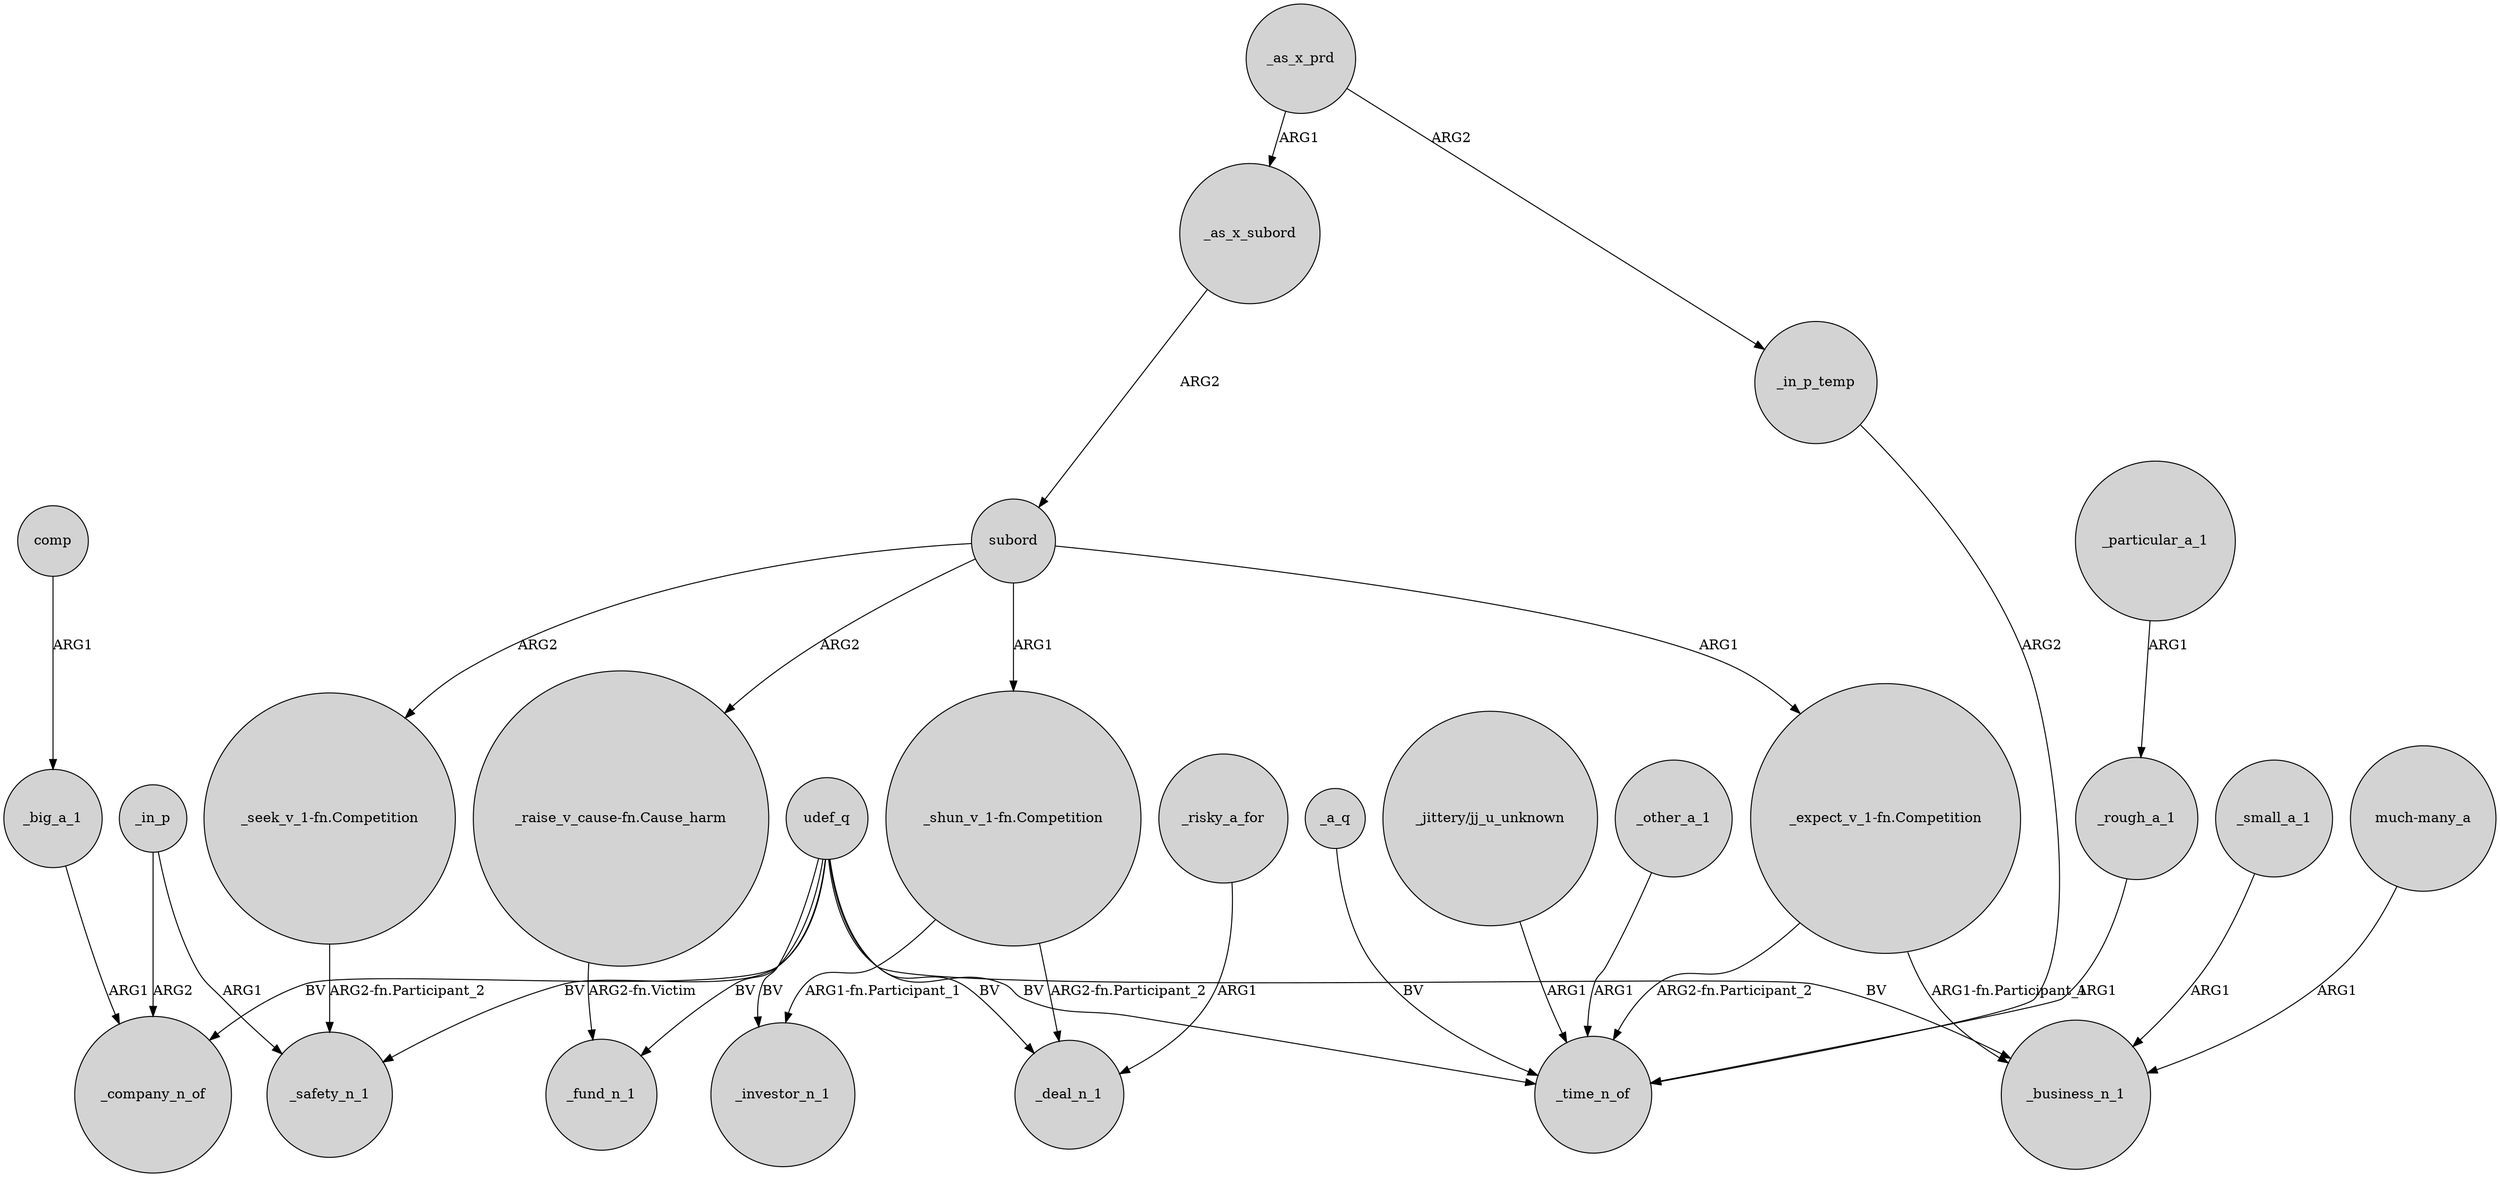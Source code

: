 digraph {
	node [shape=circle style=filled]
	_in_p -> _company_n_of [label=ARG2]
	"_seek_v_1-fn.Competition" -> _safety_n_1 [label="ARG2-fn.Participant_2"]
	subord -> "_seek_v_1-fn.Competition" [label=ARG2]
	udef_q -> _safety_n_1 [label=BV]
	udef_q -> _time_n_of [label=BV]
	_as_x_subord -> subord [label=ARG2]
	_in_p_temp -> _time_n_of [label=ARG2]
	subord -> "_raise_v_cause-fn.Cause_harm" [label=ARG2]
	udef_q -> _fund_n_1 [label=BV]
	_small_a_1 -> _business_n_1 [label=ARG1]
	comp -> _big_a_1 [label=ARG1]
	_risky_a_for -> _deal_n_1 [label=ARG1]
	udef_q -> _business_n_1 [label=BV]
	_a_q -> _time_n_of [label=BV]
	_as_x_prd -> _as_x_subord [label=ARG1]
	_rough_a_1 -> _time_n_of [label=ARG1]
	_particular_a_1 -> _rough_a_1 [label=ARG1]
	"_shun_v_1-fn.Competition" -> _investor_n_1 [label="ARG1-fn.Participant_1"]
	"_jittery/jj_u_unknown" -> _time_n_of [label=ARG1]
	_big_a_1 -> _company_n_of [label=ARG1]
	subord -> "_expect_v_1-fn.Competition" [label=ARG1]
	udef_q -> _company_n_of [label=BV]
	"_raise_v_cause-fn.Cause_harm" -> _fund_n_1 [label="ARG2-fn.Victim"]
	_other_a_1 -> _time_n_of [label=ARG1]
	udef_q -> _deal_n_1 [label=BV]
	_as_x_prd -> _in_p_temp [label=ARG2]
	"much-many_a" -> _business_n_1 [label=ARG1]
	"_expect_v_1-fn.Competition" -> _time_n_of [label="ARG2-fn.Participant_2"]
	"_expect_v_1-fn.Competition" -> _business_n_1 [label="ARG1-fn.Participant_1"]
	"_shun_v_1-fn.Competition" -> _deal_n_1 [label="ARG2-fn.Participant_2"]
	udef_q -> _investor_n_1 [label=BV]
	_in_p -> _safety_n_1 [label=ARG1]
	subord -> "_shun_v_1-fn.Competition" [label=ARG1]
}
